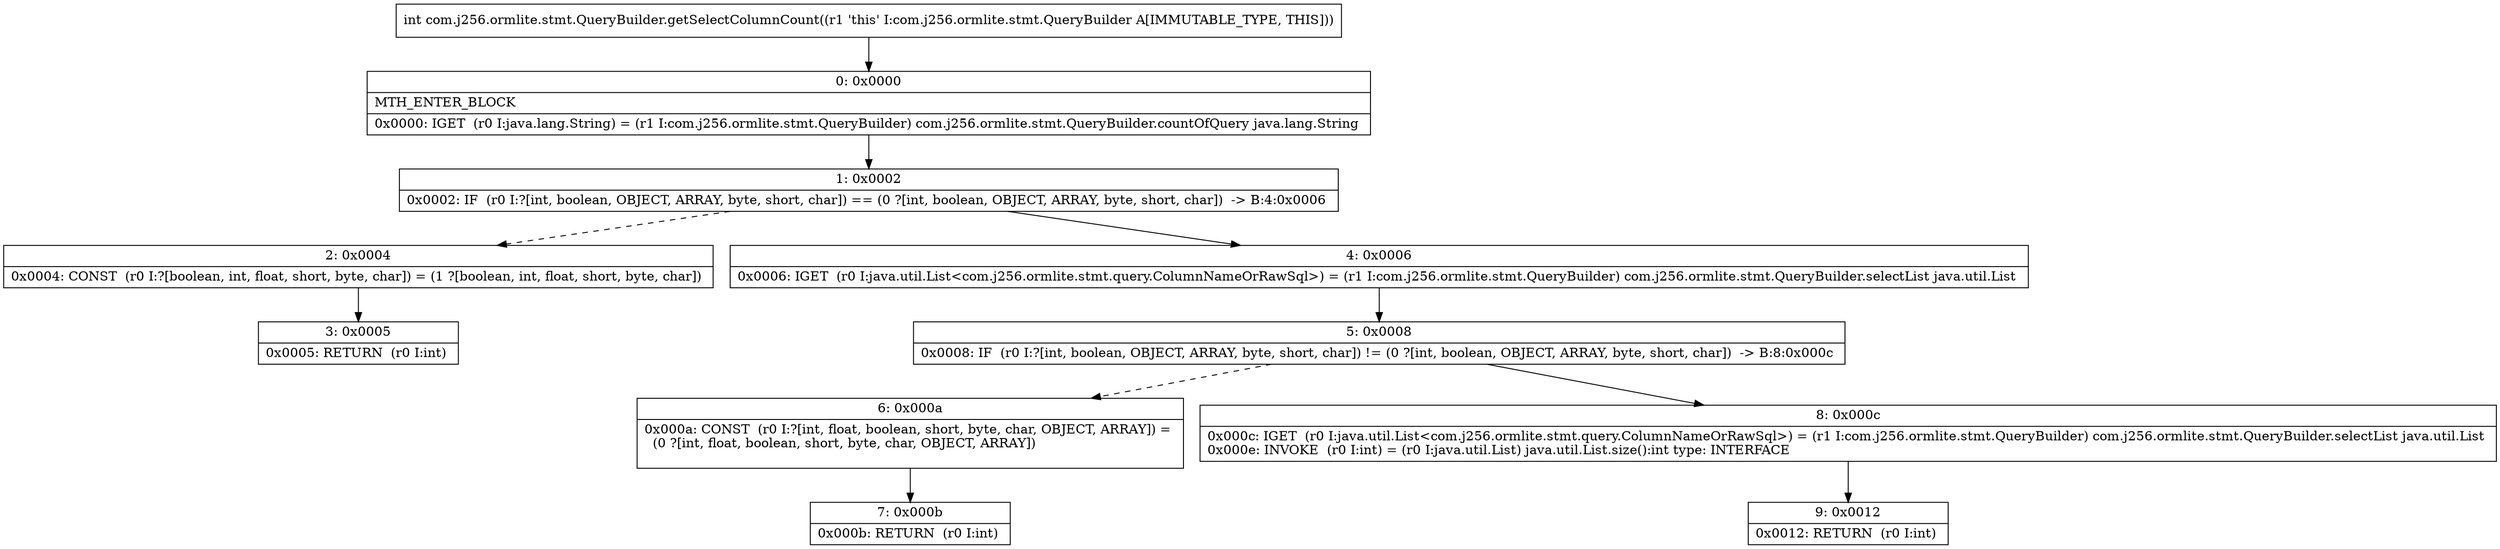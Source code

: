 digraph "CFG forcom.j256.ormlite.stmt.QueryBuilder.getSelectColumnCount()I" {
Node_0 [shape=record,label="{0\:\ 0x0000|MTH_ENTER_BLOCK\l|0x0000: IGET  (r0 I:java.lang.String) = (r1 I:com.j256.ormlite.stmt.QueryBuilder) com.j256.ormlite.stmt.QueryBuilder.countOfQuery java.lang.String \l}"];
Node_1 [shape=record,label="{1\:\ 0x0002|0x0002: IF  (r0 I:?[int, boolean, OBJECT, ARRAY, byte, short, char]) == (0 ?[int, boolean, OBJECT, ARRAY, byte, short, char])  \-\> B:4:0x0006 \l}"];
Node_2 [shape=record,label="{2\:\ 0x0004|0x0004: CONST  (r0 I:?[boolean, int, float, short, byte, char]) = (1 ?[boolean, int, float, short, byte, char]) \l}"];
Node_3 [shape=record,label="{3\:\ 0x0005|0x0005: RETURN  (r0 I:int) \l}"];
Node_4 [shape=record,label="{4\:\ 0x0006|0x0006: IGET  (r0 I:java.util.List\<com.j256.ormlite.stmt.query.ColumnNameOrRawSql\>) = (r1 I:com.j256.ormlite.stmt.QueryBuilder) com.j256.ormlite.stmt.QueryBuilder.selectList java.util.List \l}"];
Node_5 [shape=record,label="{5\:\ 0x0008|0x0008: IF  (r0 I:?[int, boolean, OBJECT, ARRAY, byte, short, char]) != (0 ?[int, boolean, OBJECT, ARRAY, byte, short, char])  \-\> B:8:0x000c \l}"];
Node_6 [shape=record,label="{6\:\ 0x000a|0x000a: CONST  (r0 I:?[int, float, boolean, short, byte, char, OBJECT, ARRAY]) = \l  (0 ?[int, float, boolean, short, byte, char, OBJECT, ARRAY])\l \l}"];
Node_7 [shape=record,label="{7\:\ 0x000b|0x000b: RETURN  (r0 I:int) \l}"];
Node_8 [shape=record,label="{8\:\ 0x000c|0x000c: IGET  (r0 I:java.util.List\<com.j256.ormlite.stmt.query.ColumnNameOrRawSql\>) = (r1 I:com.j256.ormlite.stmt.QueryBuilder) com.j256.ormlite.stmt.QueryBuilder.selectList java.util.List \l0x000e: INVOKE  (r0 I:int) = (r0 I:java.util.List) java.util.List.size():int type: INTERFACE \l}"];
Node_9 [shape=record,label="{9\:\ 0x0012|0x0012: RETURN  (r0 I:int) \l}"];
MethodNode[shape=record,label="{int com.j256.ormlite.stmt.QueryBuilder.getSelectColumnCount((r1 'this' I:com.j256.ormlite.stmt.QueryBuilder A[IMMUTABLE_TYPE, THIS])) }"];
MethodNode -> Node_0;
Node_0 -> Node_1;
Node_1 -> Node_2[style=dashed];
Node_1 -> Node_4;
Node_2 -> Node_3;
Node_4 -> Node_5;
Node_5 -> Node_6[style=dashed];
Node_5 -> Node_8;
Node_6 -> Node_7;
Node_8 -> Node_9;
}

